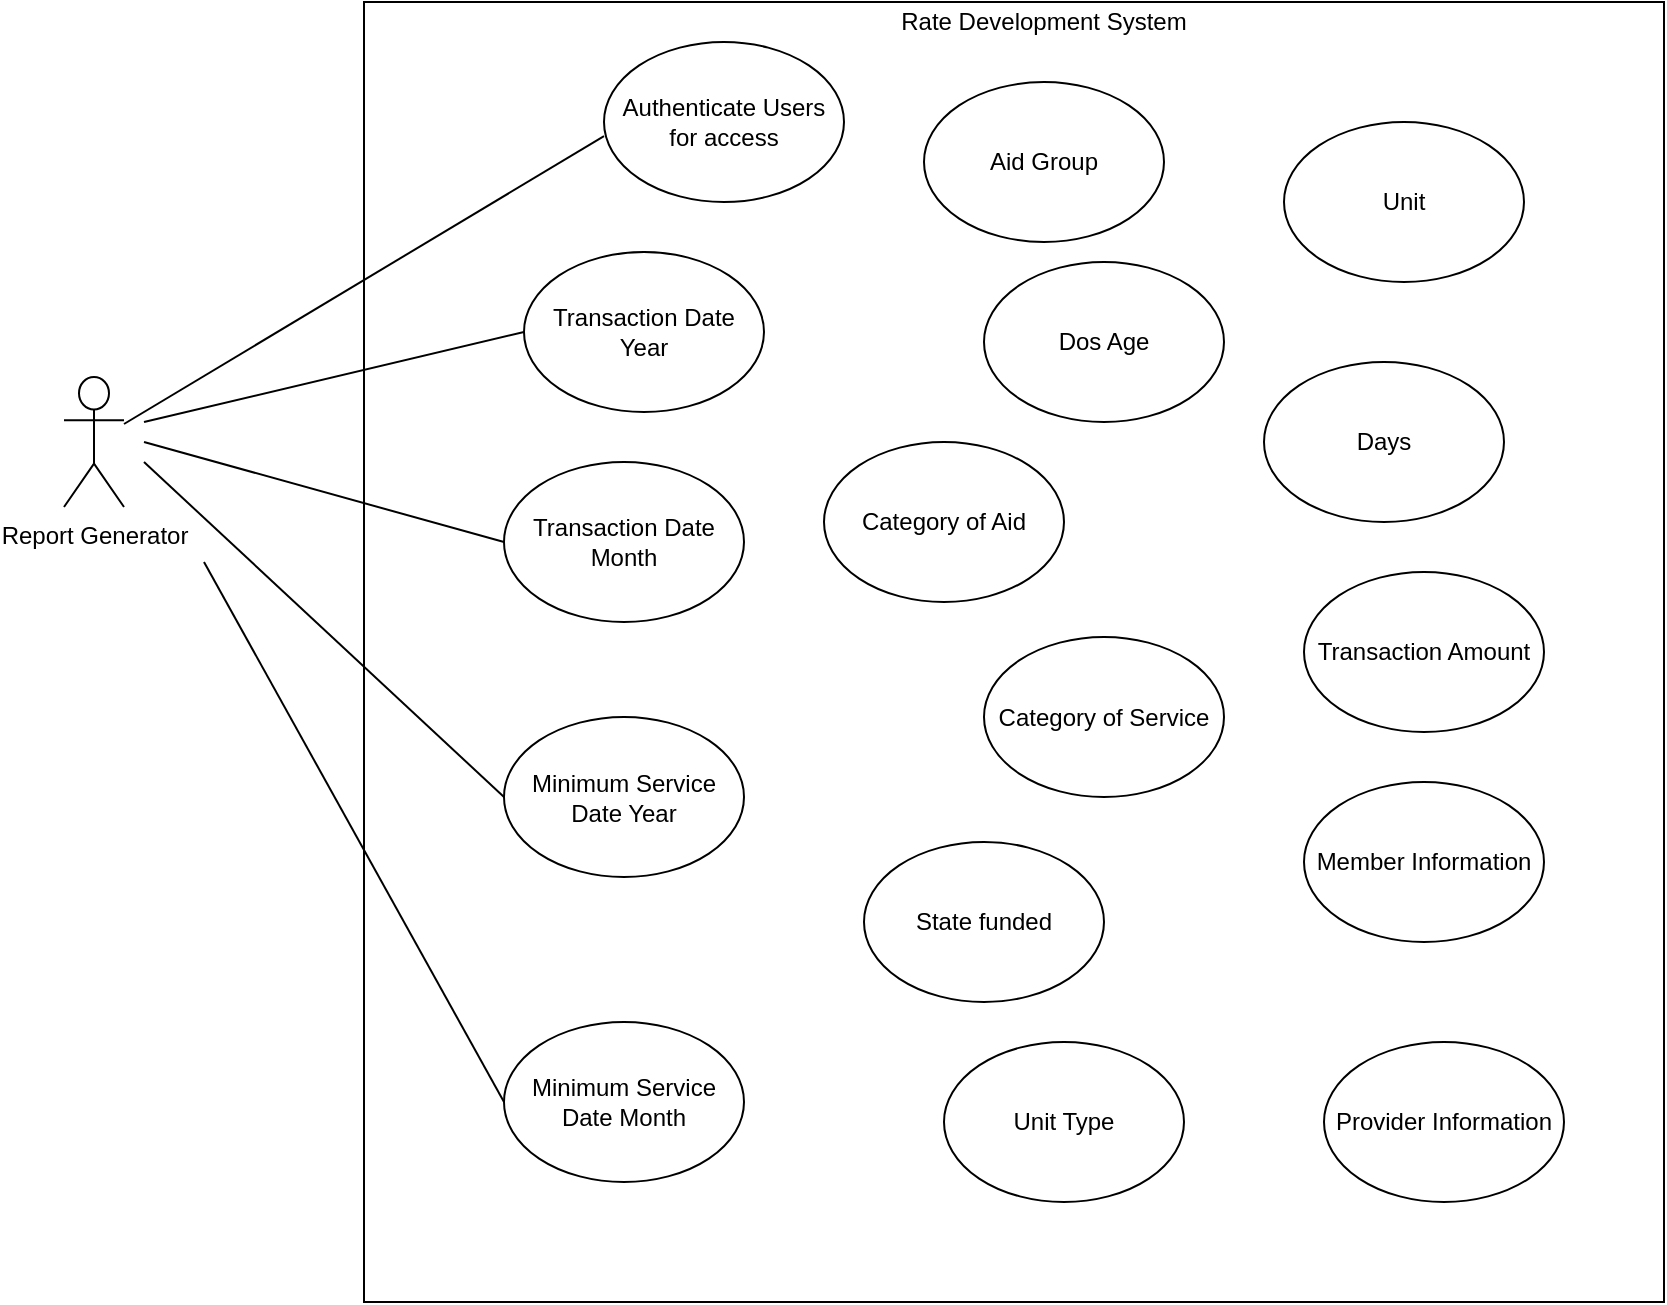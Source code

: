 <mxfile version="10.6.6" type="github"><diagram name="Page-1" id="58cdce13-f638-feb5-8d6f-7d28b1aa9fa0"><mxGraphModel dx="972" dy="653" grid="1" gridSize="10" guides="1" tooltips="1" connect="1" arrows="1" fold="1" page="1" pageScale="1" pageWidth="1100" pageHeight="850" background="#ffffff" math="0" shadow="0"><root><mxCell id="0"/><mxCell id="1" parent="0"/><mxCell id="d-hsaiZ8g-ONhvZN-5Sk-1" value="" style="whiteSpace=wrap;html=1;aspect=fixed;" parent="1" vertex="1"><mxGeometry x="230" y="140" width="650" height="650" as="geometry"/></mxCell><mxCell id="d-hsaiZ8g-ONhvZN-5Sk-2" value="Report Generator&lt;br&gt;&lt;br&gt;" style="shape=umlActor;verticalLabelPosition=bottom;labelBackgroundColor=#ffffff;verticalAlign=top;html=1;outlineConnect=0;" parent="1" vertex="1"><mxGeometry x="80" y="327.5" width="30" height="65" as="geometry"/></mxCell><mxCell id="d-hsaiZ8g-ONhvZN-5Sk-6" value="Authenticate Users&lt;br&gt;for access&lt;br&gt;" style="ellipse;whiteSpace=wrap;html=1;" parent="1" vertex="1"><mxGeometry x="350" y="160" width="120" height="80" as="geometry"/></mxCell><mxCell id="bxQIzE6sDBddUkr3MF1H-3" value="Rate Development System" style="text;html=1;strokeColor=none;fillColor=none;align=center;verticalAlign=middle;whiteSpace=wrap;rounded=0;" vertex="1" parent="1"><mxGeometry x="450" y="140" width="240" height="20" as="geometry"/></mxCell><mxCell id="bxQIzE6sDBddUkr3MF1H-4" value="" style="endArrow=none;html=1;entryX=0;entryY=0.588;entryDx=0;entryDy=0;entryPerimeter=0;" edge="1" parent="1" source="d-hsaiZ8g-ONhvZN-5Sk-2" target="d-hsaiZ8g-ONhvZN-5Sk-6"><mxGeometry width="50" height="50" relative="1" as="geometry"><mxPoint x="130" y="780" as="sourcePoint"/><mxPoint x="180" y="730" as="targetPoint"/></mxGeometry></mxCell><mxCell id="bxQIzE6sDBddUkr3MF1H-5" value="Transaction Date Year" style="ellipse;whiteSpace=wrap;html=1;" vertex="1" parent="1"><mxGeometry x="310" y="265" width="120" height="80" as="geometry"/></mxCell><mxCell id="bxQIzE6sDBddUkr3MF1H-6" value="Category of Aid" style="ellipse;whiteSpace=wrap;html=1;" vertex="1" parent="1"><mxGeometry x="460" y="360" width="120" height="80" as="geometry"/></mxCell><mxCell id="bxQIzE6sDBddUkr3MF1H-7" value="Transaction Amount" style="ellipse;whiteSpace=wrap;html=1;" vertex="1" parent="1"><mxGeometry x="700" y="425" width="120" height="80" as="geometry"/></mxCell><mxCell id="bxQIzE6sDBddUkr3MF1H-8" value="Transaction Date Month" style="ellipse;whiteSpace=wrap;html=1;" vertex="1" parent="1"><mxGeometry x="300" y="370" width="120" height="80" as="geometry"/></mxCell><mxCell id="bxQIzE6sDBddUkr3MF1H-9" value="Minimum Service Date Year&lt;br&gt;" style="ellipse;whiteSpace=wrap;html=1;" vertex="1" parent="1"><mxGeometry x="300" y="497.5" width="120" height="80" as="geometry"/></mxCell><mxCell id="bxQIzE6sDBddUkr3MF1H-10" value="Minimum Service Date Month" style="ellipse;whiteSpace=wrap;html=1;" vertex="1" parent="1"><mxGeometry x="300" y="650" width="120" height="80" as="geometry"/></mxCell><mxCell id="bxQIzE6sDBddUkr3MF1H-11" value="Aid Group" style="ellipse;whiteSpace=wrap;html=1;" vertex="1" parent="1"><mxGeometry x="510" y="180" width="120" height="80" as="geometry"/></mxCell><mxCell id="bxQIzE6sDBddUkr3MF1H-12" value="Dos Age" style="ellipse;whiteSpace=wrap;html=1;" vertex="1" parent="1"><mxGeometry x="540" y="270" width="120" height="80" as="geometry"/></mxCell><mxCell id="bxQIzE6sDBddUkr3MF1H-13" value="Category of Service" style="ellipse;whiteSpace=wrap;html=1;" vertex="1" parent="1"><mxGeometry x="540" y="457.5" width="120" height="80" as="geometry"/></mxCell><mxCell id="bxQIzE6sDBddUkr3MF1H-14" value="State funded" style="ellipse;whiteSpace=wrap;html=1;" vertex="1" parent="1"><mxGeometry x="480" y="560" width="120" height="80" as="geometry"/></mxCell><mxCell id="bxQIzE6sDBddUkr3MF1H-15" value="Unit Type" style="ellipse;whiteSpace=wrap;html=1;" vertex="1" parent="1"><mxGeometry x="520" y="660" width="120" height="80" as="geometry"/></mxCell><mxCell id="bxQIzE6sDBddUkr3MF1H-16" value="Unit" style="ellipse;whiteSpace=wrap;html=1;" vertex="1" parent="1"><mxGeometry x="690" y="200" width="120" height="80" as="geometry"/></mxCell><mxCell id="bxQIzE6sDBddUkr3MF1H-17" value="Days" style="ellipse;whiteSpace=wrap;html=1;" vertex="1" parent="1"><mxGeometry x="680" y="320" width="120" height="80" as="geometry"/></mxCell><mxCell id="bxQIzE6sDBddUkr3MF1H-18" value="Member Information" style="ellipse;whiteSpace=wrap;html=1;" vertex="1" parent="1"><mxGeometry x="700" y="530" width="120" height="80" as="geometry"/></mxCell><mxCell id="bxQIzE6sDBddUkr3MF1H-19" value="Provider Information" style="ellipse;whiteSpace=wrap;html=1;" vertex="1" parent="1"><mxGeometry x="710" y="660" width="120" height="80" as="geometry"/></mxCell><mxCell id="bxQIzE6sDBddUkr3MF1H-22" value="" style="endArrow=none;html=1;entryX=0;entryY=0.5;entryDx=0;entryDy=0;" edge="1" parent="1" target="bxQIzE6sDBddUkr3MF1H-5"><mxGeometry width="50" height="50" relative="1" as="geometry"><mxPoint x="120" y="350" as="sourcePoint"/><mxPoint x="100" y="810" as="targetPoint"/></mxGeometry></mxCell><mxCell id="bxQIzE6sDBddUkr3MF1H-23" value="" style="endArrow=none;html=1;entryX=0;entryY=0.5;entryDx=0;entryDy=0;" edge="1" parent="1" target="bxQIzE6sDBddUkr3MF1H-8"><mxGeometry width="50" height="50" relative="1" as="geometry"><mxPoint x="120" y="360" as="sourcePoint"/><mxPoint x="100" y="810" as="targetPoint"/></mxGeometry></mxCell><mxCell id="bxQIzE6sDBddUkr3MF1H-24" value="" style="endArrow=none;html=1;entryX=0;entryY=0.5;entryDx=0;entryDy=0;" edge="1" parent="1" target="bxQIzE6sDBddUkr3MF1H-9"><mxGeometry width="50" height="50" relative="1" as="geometry"><mxPoint x="120" y="370" as="sourcePoint"/><mxPoint x="100" y="810" as="targetPoint"/></mxGeometry></mxCell><mxCell id="bxQIzE6sDBddUkr3MF1H-25" value="" style="endArrow=none;html=1;entryX=0;entryY=0.5;entryDx=0;entryDy=0;" edge="1" parent="1" target="bxQIzE6sDBddUkr3MF1H-10"><mxGeometry width="50" height="50" relative="1" as="geometry"><mxPoint x="150" y="420" as="sourcePoint"/><mxPoint x="100" y="810" as="targetPoint"/></mxGeometry></mxCell></root></mxGraphModel></diagram></mxfile>
